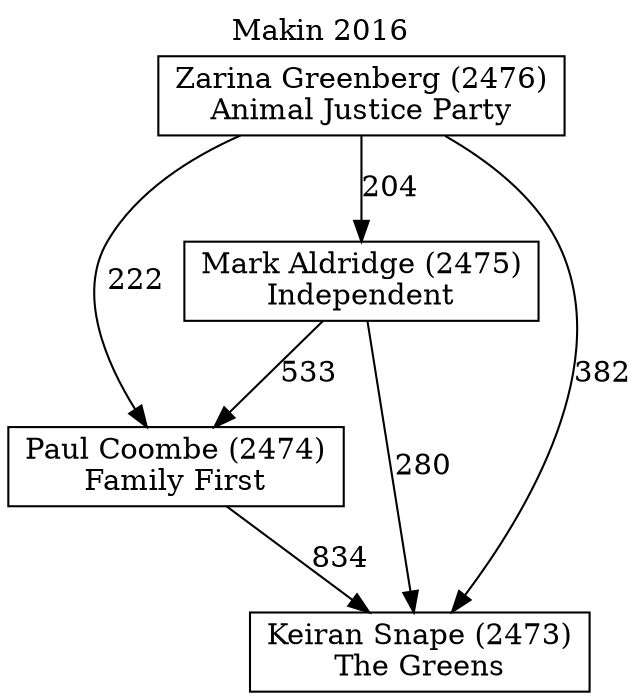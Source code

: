 // House preference flow
digraph "Keiran Snape (2473)_Makin_2016" {
	graph [label="Makin 2016" labelloc=t mclimit=10]
	node [shape=box]
	"Zarina Greenberg (2476)" [label="Zarina Greenberg (2476)
Animal Justice Party"]
	"Paul Coombe (2474)" [label="Paul Coombe (2474)
Family First"]
	"Mark Aldridge (2475)" [label="Mark Aldridge (2475)
Independent"]
	"Keiran Snape (2473)" [label="Keiran Snape (2473)
The Greens"]
	"Mark Aldridge (2475)" -> "Paul Coombe (2474)" [label=533]
	"Mark Aldridge (2475)" -> "Keiran Snape (2473)" [label=280]
	"Zarina Greenberg (2476)" -> "Mark Aldridge (2475)" [label=204]
	"Zarina Greenberg (2476)" -> "Keiran Snape (2473)" [label=382]
	"Zarina Greenberg (2476)" -> "Paul Coombe (2474)" [label=222]
	"Paul Coombe (2474)" -> "Keiran Snape (2473)" [label=834]
}
